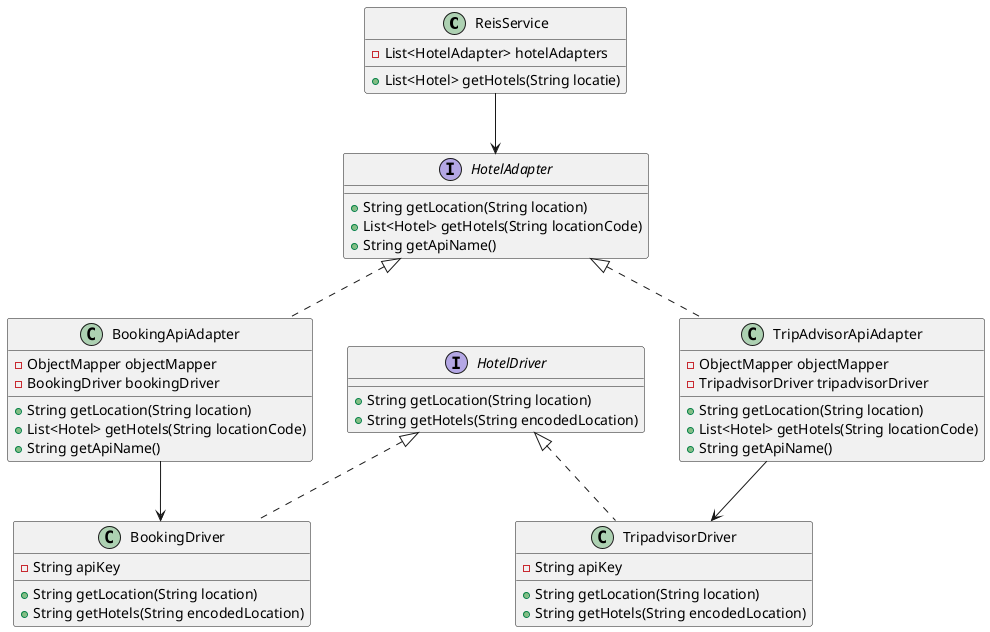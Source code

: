 @startuml

class ReisService {
    -List<HotelAdapter> hotelAdapters
    +List<Hotel> getHotels(String locatie)
}

interface HotelAdapter {
    +String getLocation(String location)
    +List<Hotel> getHotels(String locationCode)
    +String getApiName()
}

class BookingApiAdapter {
    -ObjectMapper objectMapper
    -BookingDriver bookingDriver
    +String getLocation(String location)
    +List<Hotel> getHotels(String locationCode)
    +String getApiName()
}

class TripAdvisorApiAdapter {
    -ObjectMapper objectMapper
    -TripadvisorDriver tripadvisorDriver
    +String getLocation(String location)
    +List<Hotel> getHotels(String locationCode)
    +String getApiName()
}

interface HotelDriver {
    +String getLocation(String location)
    +String getHotels(String encodedLocation)
}

class TripadvisorDriver {
    -String apiKey
    +String getLocation(String location)
    +String getHotels(String encodedLocation)
}

class BookingDriver {
    -String apiKey
    +String getLocation(String location)
    +String getHotels(String encodedLocation)
}


ReisService --> HotelAdapter
HotelDriver <|.. TripadvisorDriver
HotelDriver <|.. BookingDriver
HotelAdapter <|.. BookingApiAdapter
HotelAdapter <|.. TripAdvisorApiAdapter
BookingApiAdapter --> BookingDriver
TripAdvisorApiAdapter --> TripadvisorDriver


@enduml
